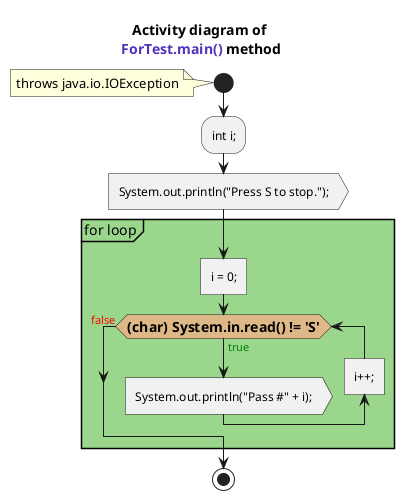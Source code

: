 @startuml
skinparam Activity {
    FontSize 12
    
    Diamond {
        LineColor yellow
        BackgroundColor burlywood
        FontSize 14
        FontStyle bold
    }
}

skinparam Partition {
    BorderColor<<invisible>> none
    FontColor<<invisible>> none
}
title Activity diagram of \n<font name=monospace><color #5132be>ForTest.main()</color></font> method

start
note : throws java.io.IOException

:int i;;

:System.out.println("Press S to stop.");; <<output>>

partition #9bd68d for loop {
    :i = 0;; <<task>>
    while((char) System.in.read() != 'S') is (<color:green>true)
        :System.out.println("Pass #" + i);; <<output>>
        backward:i++;; <<task>>
    endwhile (<color:red>false)
}

stop
@enduml